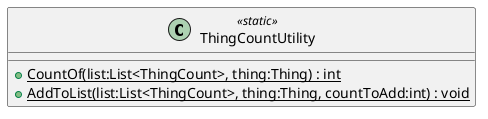 @startuml
class ThingCountUtility <<static>> {
    + {static} CountOf(list:List<ThingCount>, thing:Thing) : int
    + {static} AddToList(list:List<ThingCount>, thing:Thing, countToAdd:int) : void
}
@enduml
